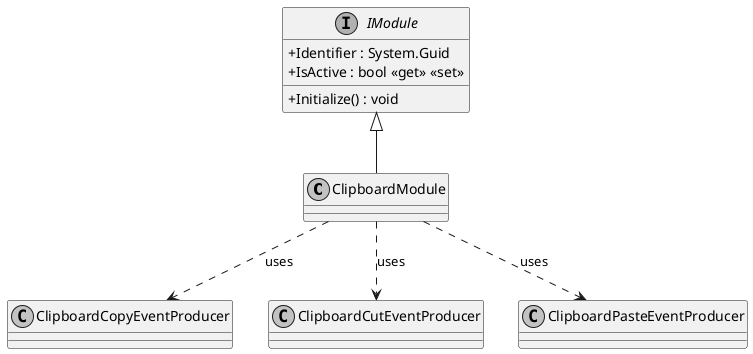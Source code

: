 @startuml
skinparam monochrome true
skinparam classAttributeIconSize 0

class ClipboardModule {
}


interface IModule {
    + Identifier : System.Guid
    + IsActive : bool <<get>> <<set>>
    + Initialize() : void
}

IModule <|-- ClipboardModule
ClipboardModule ..> ClipboardCopyEventProducer : "uses"
ClipboardModule ..> ClipboardCutEventProducer : "uses"
ClipboardModule ..> ClipboardPasteEventProducer : "uses"
@enduml
